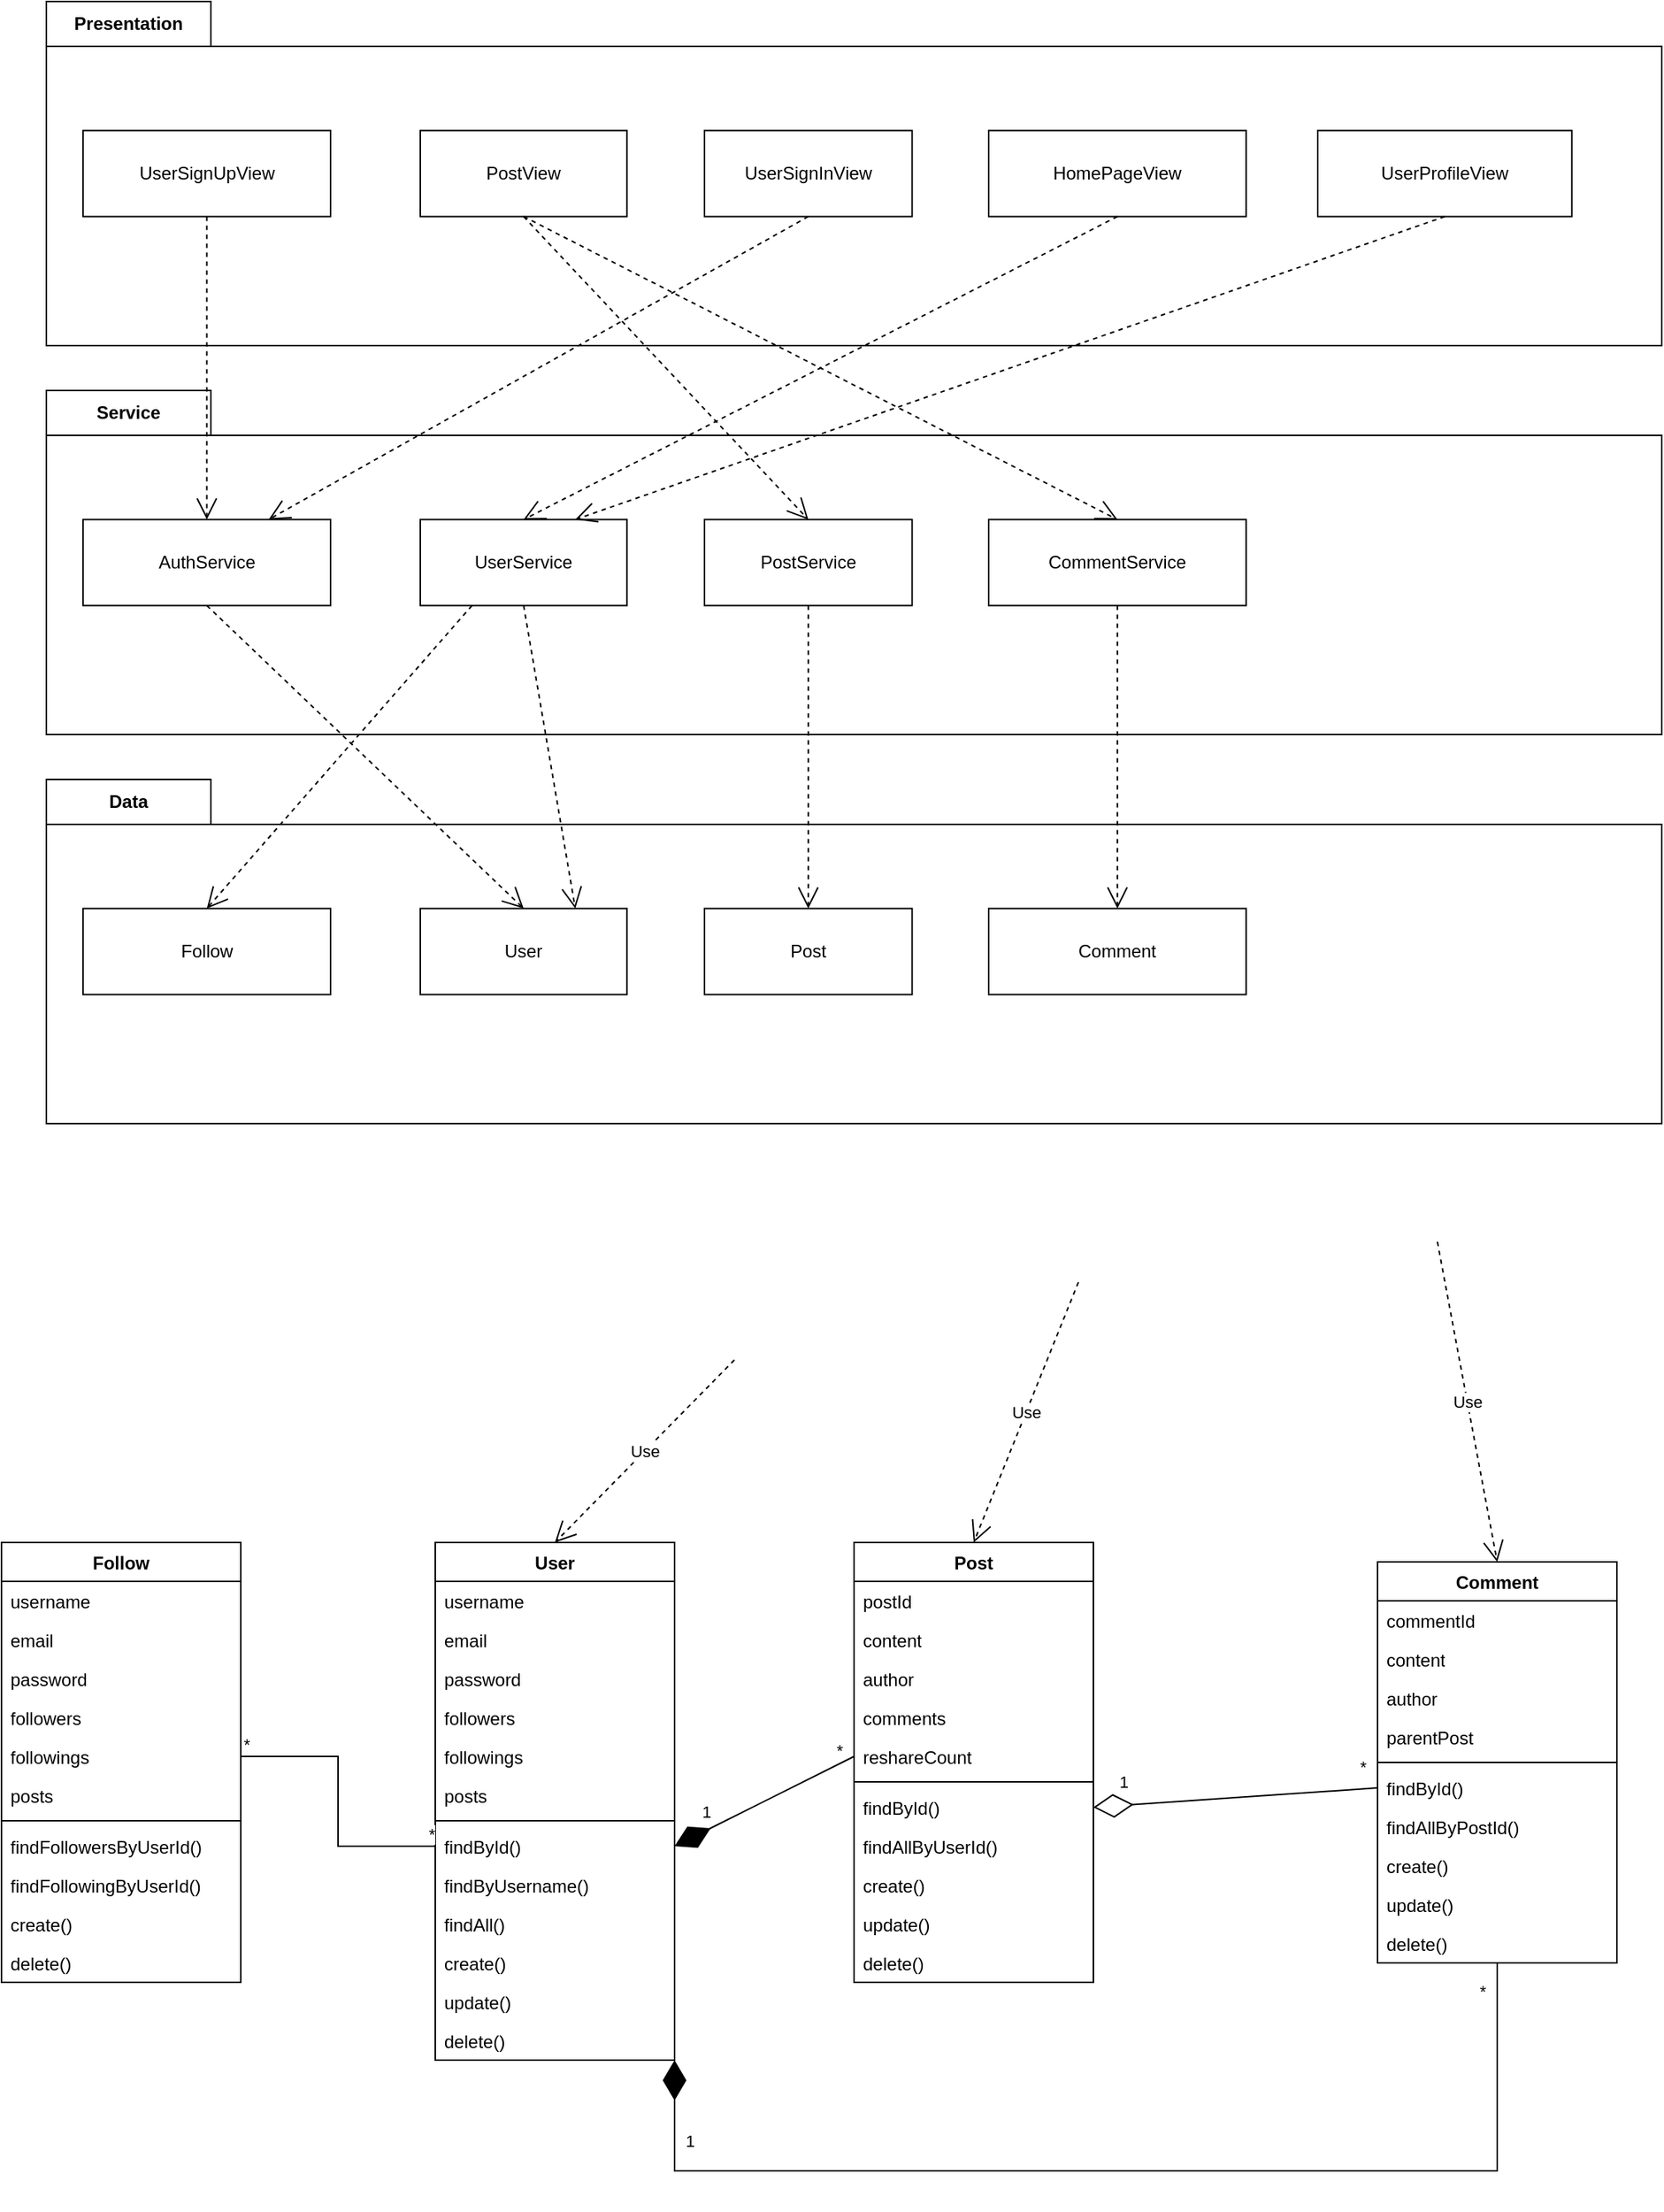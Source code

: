 <mxfile version="22.1.5" type="github">
  <diagram name="Page-1" id="UT8CZ-kKXrXBAKMA9dyA">
    <mxGraphModel dx="2834" dy="1744" grid="1" gridSize="10" guides="1" tooltips="1" connect="1" arrows="1" fold="1" page="1" pageScale="1" pageWidth="850" pageHeight="1100" math="0" shadow="0">
      <root>
        <mxCell id="0" />
        <mxCell id="1" parent="0" />
        <mxCell id="s4YndSarPMpqqNExpwYl-1" value="User" style="swimlane;fontStyle=1;align=center;verticalAlign=top;childLayout=stackLayout;horizontal=1;startSize=26;horizontalStack=0;resizeParent=1;resizeParentMax=0;resizeLast=0;collapsible=1;marginBottom=0;whiteSpace=wrap;html=1;" parent="1" vertex="1">
          <mxGeometry x="-720" y="600" width="160" height="346" as="geometry" />
        </mxCell>
        <mxCell id="s4YndSarPMpqqNExpwYl-19" value="username" style="text;strokeColor=none;fillColor=none;align=left;verticalAlign=top;spacingLeft=4;spacingRight=4;overflow=hidden;rotatable=0;points=[[0,0.5],[1,0.5]];portConstraint=eastwest;whiteSpace=wrap;html=1;" parent="s4YndSarPMpqqNExpwYl-1" vertex="1">
          <mxGeometry y="26" width="160" height="26" as="geometry" />
        </mxCell>
        <mxCell id="uorjEG0-72uclnNMncX7-30" value="email" style="text;strokeColor=none;fillColor=none;align=left;verticalAlign=top;spacingLeft=4;spacingRight=4;overflow=hidden;rotatable=0;points=[[0,0.5],[1,0.5]];portConstraint=eastwest;whiteSpace=wrap;html=1;" parent="s4YndSarPMpqqNExpwYl-1" vertex="1">
          <mxGeometry y="52" width="160" height="26" as="geometry" />
        </mxCell>
        <mxCell id="s4YndSarPMpqqNExpwYl-20" value="password" style="text;strokeColor=none;fillColor=none;align=left;verticalAlign=top;spacingLeft=4;spacingRight=4;overflow=hidden;rotatable=0;points=[[0,0.5],[1,0.5]];portConstraint=eastwest;whiteSpace=wrap;html=1;" parent="s4YndSarPMpqqNExpwYl-1" vertex="1">
          <mxGeometry y="78" width="160" height="26" as="geometry" />
        </mxCell>
        <mxCell id="s4YndSarPMpqqNExpwYl-94" value="followers" style="text;strokeColor=none;fillColor=none;align=left;verticalAlign=top;spacingLeft=4;spacingRight=4;overflow=hidden;rotatable=0;points=[[0,0.5],[1,0.5]];portConstraint=eastwest;whiteSpace=wrap;html=1;" parent="s4YndSarPMpqqNExpwYl-1" vertex="1">
          <mxGeometry y="104" width="160" height="26" as="geometry" />
        </mxCell>
        <mxCell id="s4YndSarPMpqqNExpwYl-95" value="followings" style="text;strokeColor=none;fillColor=none;align=left;verticalAlign=top;spacingLeft=4;spacingRight=4;overflow=hidden;rotatable=0;points=[[0,0.5],[1,0.5]];portConstraint=eastwest;whiteSpace=wrap;html=1;" parent="s4YndSarPMpqqNExpwYl-1" vertex="1">
          <mxGeometry y="130" width="160" height="26" as="geometry" />
        </mxCell>
        <mxCell id="s4YndSarPMpqqNExpwYl-18" value="posts" style="text;strokeColor=none;fillColor=none;align=left;verticalAlign=top;spacingLeft=4;spacingRight=4;overflow=hidden;rotatable=0;points=[[0,0.5],[1,0.5]];portConstraint=eastwest;whiteSpace=wrap;html=1;" parent="s4YndSarPMpqqNExpwYl-1" vertex="1">
          <mxGeometry y="156" width="160" height="26" as="geometry" />
        </mxCell>
        <mxCell id="s4YndSarPMpqqNExpwYl-3" value="" style="line;strokeWidth=1;fillColor=none;align=left;verticalAlign=middle;spacingTop=-1;spacingLeft=3;spacingRight=3;rotatable=0;labelPosition=right;points=[];portConstraint=eastwest;strokeColor=inherit;" parent="s4YndSarPMpqqNExpwYl-1" vertex="1">
          <mxGeometry y="182" width="160" height="8" as="geometry" />
        </mxCell>
        <mxCell id="uorjEG0-72uclnNMncX7-3" value="findById()" style="text;strokeColor=none;fillColor=none;align=left;verticalAlign=top;spacingLeft=4;spacingRight=4;overflow=hidden;rotatable=0;points=[[0,0.5],[1,0.5]];portConstraint=eastwest;whiteSpace=wrap;html=1;" parent="s4YndSarPMpqqNExpwYl-1" vertex="1">
          <mxGeometry y="190" width="160" height="26" as="geometry" />
        </mxCell>
        <mxCell id="s4YndSarPMpqqNExpwYl-22" value="findByUsername()" style="text;strokeColor=none;fillColor=none;align=left;verticalAlign=top;spacingLeft=4;spacingRight=4;overflow=hidden;rotatable=0;points=[[0,0.5],[1,0.5]];portConstraint=eastwest;whiteSpace=wrap;html=1;" parent="s4YndSarPMpqqNExpwYl-1" vertex="1">
          <mxGeometry y="216" width="160" height="26" as="geometry" />
        </mxCell>
        <mxCell id="s4YndSarPMpqqNExpwYl-23" value="findAll()" style="text;strokeColor=none;fillColor=none;align=left;verticalAlign=top;spacingLeft=4;spacingRight=4;overflow=hidden;rotatable=0;points=[[0,0.5],[1,0.5]];portConstraint=eastwest;whiteSpace=wrap;html=1;" parent="s4YndSarPMpqqNExpwYl-1" vertex="1">
          <mxGeometry y="242" width="160" height="26" as="geometry" />
        </mxCell>
        <mxCell id="s4YndSarPMpqqNExpwYl-24" value="create()" style="text;strokeColor=none;fillColor=none;align=left;verticalAlign=top;spacingLeft=4;spacingRight=4;overflow=hidden;rotatable=0;points=[[0,0.5],[1,0.5]];portConstraint=eastwest;whiteSpace=wrap;html=1;" parent="s4YndSarPMpqqNExpwYl-1" vertex="1">
          <mxGeometry y="268" width="160" height="26" as="geometry" />
        </mxCell>
        <mxCell id="s4YndSarPMpqqNExpwYl-25" value="update()" style="text;strokeColor=none;fillColor=none;align=left;verticalAlign=top;spacingLeft=4;spacingRight=4;overflow=hidden;rotatable=0;points=[[0,0.5],[1,0.5]];portConstraint=eastwest;whiteSpace=wrap;html=1;" parent="s4YndSarPMpqqNExpwYl-1" vertex="1">
          <mxGeometry y="294" width="160" height="26" as="geometry" />
        </mxCell>
        <mxCell id="uorjEG0-72uclnNMncX7-2" value="delete()" style="text;strokeColor=none;fillColor=none;align=left;verticalAlign=top;spacingLeft=4;spacingRight=4;overflow=hidden;rotatable=0;points=[[0,0.5],[1,0.5]];portConstraint=eastwest;whiteSpace=wrap;html=1;" parent="s4YndSarPMpqqNExpwYl-1" vertex="1">
          <mxGeometry y="320" width="160" height="26" as="geometry" />
        </mxCell>
        <mxCell id="s4YndSarPMpqqNExpwYl-5" value="Comment" style="swimlane;fontStyle=1;align=center;verticalAlign=top;childLayout=stackLayout;horizontal=1;startSize=26;horizontalStack=0;resizeParent=1;resizeParentMax=0;resizeLast=0;collapsible=1;marginBottom=0;whiteSpace=wrap;html=1;" parent="1" vertex="1">
          <mxGeometry x="-90" y="613" width="160" height="268" as="geometry" />
        </mxCell>
        <mxCell id="s4YndSarPMpqqNExpwYl-6" value="commentId" style="text;strokeColor=none;fillColor=none;align=left;verticalAlign=top;spacingLeft=4;spacingRight=4;overflow=hidden;rotatable=0;points=[[0,0.5],[1,0.5]];portConstraint=eastwest;whiteSpace=wrap;html=1;" parent="s4YndSarPMpqqNExpwYl-5" vertex="1">
          <mxGeometry y="26" width="160" height="26" as="geometry" />
        </mxCell>
        <mxCell id="s4YndSarPMpqqNExpwYl-123" value="content" style="text;strokeColor=none;fillColor=none;align=left;verticalAlign=top;spacingLeft=4;spacingRight=4;overflow=hidden;rotatable=0;points=[[0,0.5],[1,0.5]];portConstraint=eastwest;whiteSpace=wrap;html=1;" parent="s4YndSarPMpqqNExpwYl-5" vertex="1">
          <mxGeometry y="52" width="160" height="26" as="geometry" />
        </mxCell>
        <mxCell id="s4YndSarPMpqqNExpwYl-124" value="author" style="text;strokeColor=none;fillColor=none;align=left;verticalAlign=top;spacingLeft=4;spacingRight=4;overflow=hidden;rotatable=0;points=[[0,0.5],[1,0.5]];portConstraint=eastwest;whiteSpace=wrap;html=1;" parent="s4YndSarPMpqqNExpwYl-5" vertex="1">
          <mxGeometry y="78" width="160" height="26" as="geometry" />
        </mxCell>
        <mxCell id="s4YndSarPMpqqNExpwYl-125" value="parentPost" style="text;strokeColor=none;fillColor=none;align=left;verticalAlign=top;spacingLeft=4;spacingRight=4;overflow=hidden;rotatable=0;points=[[0,0.5],[1,0.5]];portConstraint=eastwest;whiteSpace=wrap;html=1;" parent="s4YndSarPMpqqNExpwYl-5" vertex="1">
          <mxGeometry y="104" width="160" height="26" as="geometry" />
        </mxCell>
        <mxCell id="s4YndSarPMpqqNExpwYl-7" value="" style="line;strokeWidth=1;fillColor=none;align=left;verticalAlign=middle;spacingTop=-1;spacingLeft=3;spacingRight=3;rotatable=0;labelPosition=right;points=[];portConstraint=eastwest;strokeColor=inherit;" parent="s4YndSarPMpqqNExpwYl-5" vertex="1">
          <mxGeometry y="130" width="160" height="8" as="geometry" />
        </mxCell>
        <mxCell id="uorjEG0-72uclnNMncX7-110" value="findById()" style="text;strokeColor=none;fillColor=none;align=left;verticalAlign=top;spacingLeft=4;spacingRight=4;overflow=hidden;rotatable=0;points=[[0,0.5],[1,0.5]];portConstraint=eastwest;whiteSpace=wrap;html=1;" parent="s4YndSarPMpqqNExpwYl-5" vertex="1">
          <mxGeometry y="138" width="160" height="26" as="geometry" />
        </mxCell>
        <mxCell id="uorjEG0-72uclnNMncX7-111" value="findAllByPostId()" style="text;strokeColor=none;fillColor=none;align=left;verticalAlign=top;spacingLeft=4;spacingRight=4;overflow=hidden;rotatable=0;points=[[0,0.5],[1,0.5]];portConstraint=eastwest;whiteSpace=wrap;html=1;" parent="s4YndSarPMpqqNExpwYl-5" vertex="1">
          <mxGeometry y="164" width="160" height="26" as="geometry" />
        </mxCell>
        <mxCell id="s4YndSarPMpqqNExpwYl-8" value="create()" style="text;strokeColor=none;fillColor=none;align=left;verticalAlign=top;spacingLeft=4;spacingRight=4;overflow=hidden;rotatable=0;points=[[0,0.5],[1,0.5]];portConstraint=eastwest;whiteSpace=wrap;html=1;" parent="s4YndSarPMpqqNExpwYl-5" vertex="1">
          <mxGeometry y="190" width="160" height="26" as="geometry" />
        </mxCell>
        <mxCell id="uorjEG0-72uclnNMncX7-112" value="update()" style="text;strokeColor=none;fillColor=none;align=left;verticalAlign=top;spacingLeft=4;spacingRight=4;overflow=hidden;rotatable=0;points=[[0,0.5],[1,0.5]];portConstraint=eastwest;whiteSpace=wrap;html=1;" parent="s4YndSarPMpqqNExpwYl-5" vertex="1">
          <mxGeometry y="216" width="160" height="26" as="geometry" />
        </mxCell>
        <mxCell id="uorjEG0-72uclnNMncX7-113" value="delete()" style="text;strokeColor=none;fillColor=none;align=left;verticalAlign=top;spacingLeft=4;spacingRight=4;overflow=hidden;rotatable=0;points=[[0,0.5],[1,0.5]];portConstraint=eastwest;whiteSpace=wrap;html=1;" parent="s4YndSarPMpqqNExpwYl-5" vertex="1">
          <mxGeometry y="242" width="160" height="26" as="geometry" />
        </mxCell>
        <mxCell id="s4YndSarPMpqqNExpwYl-26" value="Post" style="swimlane;fontStyle=1;align=center;verticalAlign=top;childLayout=stackLayout;horizontal=1;startSize=26;horizontalStack=0;resizeParent=1;resizeParentMax=0;resizeLast=0;collapsible=1;marginBottom=0;whiteSpace=wrap;html=1;" parent="1" vertex="1">
          <mxGeometry x="-440" y="600" width="160" height="294" as="geometry" />
        </mxCell>
        <mxCell id="s4YndSarPMpqqNExpwYl-27" value="postId" style="text;strokeColor=none;fillColor=none;align=left;verticalAlign=top;spacingLeft=4;spacingRight=4;overflow=hidden;rotatable=0;points=[[0,0.5],[1,0.5]];portConstraint=eastwest;whiteSpace=wrap;html=1;" parent="s4YndSarPMpqqNExpwYl-26" vertex="1">
          <mxGeometry y="26" width="160" height="26" as="geometry" />
        </mxCell>
        <mxCell id="s4YndSarPMpqqNExpwYl-28" value="content" style="text;strokeColor=none;fillColor=none;align=left;verticalAlign=top;spacingLeft=4;spacingRight=4;overflow=hidden;rotatable=0;points=[[0,0.5],[1,0.5]];portConstraint=eastwest;whiteSpace=wrap;html=1;" parent="s4YndSarPMpqqNExpwYl-26" vertex="1">
          <mxGeometry y="52" width="160" height="26" as="geometry" />
        </mxCell>
        <mxCell id="s4YndSarPMpqqNExpwYl-29" value="author" style="text;strokeColor=none;fillColor=none;align=left;verticalAlign=top;spacingLeft=4;spacingRight=4;overflow=hidden;rotatable=0;points=[[0,0.5],[1,0.5]];portConstraint=eastwest;whiteSpace=wrap;html=1;" parent="s4YndSarPMpqqNExpwYl-26" vertex="1">
          <mxGeometry y="78" width="160" height="26" as="geometry" />
        </mxCell>
        <mxCell id="s4YndSarPMpqqNExpwYl-30" value="comments" style="text;strokeColor=none;fillColor=none;align=left;verticalAlign=top;spacingLeft=4;spacingRight=4;overflow=hidden;rotatable=0;points=[[0,0.5],[1,0.5]];portConstraint=eastwest;whiteSpace=wrap;html=1;" parent="s4YndSarPMpqqNExpwYl-26" vertex="1">
          <mxGeometry y="104" width="160" height="26" as="geometry" />
        </mxCell>
        <mxCell id="s4YndSarPMpqqNExpwYl-32" value="reshareCount" style="text;strokeColor=none;fillColor=none;align=left;verticalAlign=top;spacingLeft=4;spacingRight=4;overflow=hidden;rotatable=0;points=[[0,0.5],[1,0.5]];portConstraint=eastwest;whiteSpace=wrap;html=1;" parent="s4YndSarPMpqqNExpwYl-26" vertex="1">
          <mxGeometry y="130" width="160" height="26" as="geometry" />
        </mxCell>
        <mxCell id="s4YndSarPMpqqNExpwYl-31" value="" style="line;strokeWidth=1;fillColor=none;align=left;verticalAlign=middle;spacingTop=-1;spacingLeft=3;spacingRight=3;rotatable=0;labelPosition=right;points=[];portConstraint=eastwest;strokeColor=inherit;" parent="s4YndSarPMpqqNExpwYl-26" vertex="1">
          <mxGeometry y="156" width="160" height="8" as="geometry" />
        </mxCell>
        <mxCell id="uorjEG0-72uclnNMncX7-1" value="findById()" style="text;strokeColor=none;fillColor=none;align=left;verticalAlign=top;spacingLeft=4;spacingRight=4;overflow=hidden;rotatable=0;points=[[0,0.5],[1,0.5]];portConstraint=eastwest;whiteSpace=wrap;html=1;" parent="s4YndSarPMpqqNExpwYl-26" vertex="1">
          <mxGeometry y="164" width="160" height="26" as="geometry" />
        </mxCell>
        <mxCell id="s4YndSarPMpqqNExpwYl-33" value="findAllByUserId()" style="text;strokeColor=none;fillColor=none;align=left;verticalAlign=top;spacingLeft=4;spacingRight=4;overflow=hidden;rotatable=0;points=[[0,0.5],[1,0.5]];portConstraint=eastwest;whiteSpace=wrap;html=1;" parent="s4YndSarPMpqqNExpwYl-26" vertex="1">
          <mxGeometry y="190" width="160" height="26" as="geometry" />
        </mxCell>
        <mxCell id="uorjEG0-72uclnNMncX7-107" value="create()" style="text;strokeColor=none;fillColor=none;align=left;verticalAlign=top;spacingLeft=4;spacingRight=4;overflow=hidden;rotatable=0;points=[[0,0.5],[1,0.5]];portConstraint=eastwest;whiteSpace=wrap;html=1;" parent="s4YndSarPMpqqNExpwYl-26" vertex="1">
          <mxGeometry y="216" width="160" height="26" as="geometry" />
        </mxCell>
        <mxCell id="uorjEG0-72uclnNMncX7-108" value="update()" style="text;strokeColor=none;fillColor=none;align=left;verticalAlign=top;spacingLeft=4;spacingRight=4;overflow=hidden;rotatable=0;points=[[0,0.5],[1,0.5]];portConstraint=eastwest;whiteSpace=wrap;html=1;" parent="s4YndSarPMpqqNExpwYl-26" vertex="1">
          <mxGeometry y="242" width="160" height="26" as="geometry" />
        </mxCell>
        <mxCell id="uorjEG0-72uclnNMncX7-109" value="delete()" style="text;strokeColor=none;fillColor=none;align=left;verticalAlign=top;spacingLeft=4;spacingRight=4;overflow=hidden;rotatable=0;points=[[0,0.5],[1,0.5]];portConstraint=eastwest;whiteSpace=wrap;html=1;" parent="s4YndSarPMpqqNExpwYl-26" vertex="1">
          <mxGeometry y="268" width="160" height="26" as="geometry" />
        </mxCell>
        <mxCell id="uorjEG0-72uclnNMncX7-115" value="Follow" style="swimlane;fontStyle=1;align=center;verticalAlign=top;childLayout=stackLayout;horizontal=1;startSize=26;horizontalStack=0;resizeParent=1;resizeParentMax=0;resizeLast=0;collapsible=1;marginBottom=0;whiteSpace=wrap;html=1;" parent="1" vertex="1">
          <mxGeometry x="-1010" y="600" width="160" height="294" as="geometry" />
        </mxCell>
        <mxCell id="uorjEG0-72uclnNMncX7-116" value="username" style="text;strokeColor=none;fillColor=none;align=left;verticalAlign=top;spacingLeft=4;spacingRight=4;overflow=hidden;rotatable=0;points=[[0,0.5],[1,0.5]];portConstraint=eastwest;whiteSpace=wrap;html=1;" parent="uorjEG0-72uclnNMncX7-115" vertex="1">
          <mxGeometry y="26" width="160" height="26" as="geometry" />
        </mxCell>
        <mxCell id="uorjEG0-72uclnNMncX7-117" value="email" style="text;strokeColor=none;fillColor=none;align=left;verticalAlign=top;spacingLeft=4;spacingRight=4;overflow=hidden;rotatable=0;points=[[0,0.5],[1,0.5]];portConstraint=eastwest;whiteSpace=wrap;html=1;" parent="uorjEG0-72uclnNMncX7-115" vertex="1">
          <mxGeometry y="52" width="160" height="26" as="geometry" />
        </mxCell>
        <mxCell id="uorjEG0-72uclnNMncX7-118" value="password" style="text;strokeColor=none;fillColor=none;align=left;verticalAlign=top;spacingLeft=4;spacingRight=4;overflow=hidden;rotatable=0;points=[[0,0.5],[1,0.5]];portConstraint=eastwest;whiteSpace=wrap;html=1;" parent="uorjEG0-72uclnNMncX7-115" vertex="1">
          <mxGeometry y="78" width="160" height="26" as="geometry" />
        </mxCell>
        <mxCell id="uorjEG0-72uclnNMncX7-119" value="followers" style="text;strokeColor=none;fillColor=none;align=left;verticalAlign=top;spacingLeft=4;spacingRight=4;overflow=hidden;rotatable=0;points=[[0,0.5],[1,0.5]];portConstraint=eastwest;whiteSpace=wrap;html=1;" parent="uorjEG0-72uclnNMncX7-115" vertex="1">
          <mxGeometry y="104" width="160" height="26" as="geometry" />
        </mxCell>
        <mxCell id="uorjEG0-72uclnNMncX7-120" value="followings" style="text;strokeColor=none;fillColor=none;align=left;verticalAlign=top;spacingLeft=4;spacingRight=4;overflow=hidden;rotatable=0;points=[[0,0.5],[1,0.5]];portConstraint=eastwest;whiteSpace=wrap;html=1;" parent="uorjEG0-72uclnNMncX7-115" vertex="1">
          <mxGeometry y="130" width="160" height="26" as="geometry" />
        </mxCell>
        <mxCell id="uorjEG0-72uclnNMncX7-121" value="posts" style="text;strokeColor=none;fillColor=none;align=left;verticalAlign=top;spacingLeft=4;spacingRight=4;overflow=hidden;rotatable=0;points=[[0,0.5],[1,0.5]];portConstraint=eastwest;whiteSpace=wrap;html=1;" parent="uorjEG0-72uclnNMncX7-115" vertex="1">
          <mxGeometry y="156" width="160" height="26" as="geometry" />
        </mxCell>
        <mxCell id="uorjEG0-72uclnNMncX7-122" value="" style="line;strokeWidth=1;fillColor=none;align=left;verticalAlign=middle;spacingTop=-1;spacingLeft=3;spacingRight=3;rotatable=0;labelPosition=right;points=[];portConstraint=eastwest;strokeColor=inherit;" parent="uorjEG0-72uclnNMncX7-115" vertex="1">
          <mxGeometry y="182" width="160" height="8" as="geometry" />
        </mxCell>
        <mxCell id="uorjEG0-72uclnNMncX7-123" value="findFollowersByUserId()" style="text;strokeColor=none;fillColor=none;align=left;verticalAlign=top;spacingLeft=4;spacingRight=4;overflow=hidden;rotatable=0;points=[[0,0.5],[1,0.5]];portConstraint=eastwest;whiteSpace=wrap;html=1;" parent="uorjEG0-72uclnNMncX7-115" vertex="1">
          <mxGeometry y="190" width="160" height="26" as="geometry" />
        </mxCell>
        <mxCell id="uorjEG0-72uclnNMncX7-124" value="findFollowingByUserId()" style="text;strokeColor=none;fillColor=none;align=left;verticalAlign=top;spacingLeft=4;spacingRight=4;overflow=hidden;rotatable=0;points=[[0,0.5],[1,0.5]];portConstraint=eastwest;whiteSpace=wrap;html=1;" parent="uorjEG0-72uclnNMncX7-115" vertex="1">
          <mxGeometry y="216" width="160" height="26" as="geometry" />
        </mxCell>
        <mxCell id="uorjEG0-72uclnNMncX7-126" value="create()" style="text;strokeColor=none;fillColor=none;align=left;verticalAlign=top;spacingLeft=4;spacingRight=4;overflow=hidden;rotatable=0;points=[[0,0.5],[1,0.5]];portConstraint=eastwest;whiteSpace=wrap;html=1;" parent="uorjEG0-72uclnNMncX7-115" vertex="1">
          <mxGeometry y="242" width="160" height="26" as="geometry" />
        </mxCell>
        <mxCell id="uorjEG0-72uclnNMncX7-128" value="delete()" style="text;strokeColor=none;fillColor=none;align=left;verticalAlign=top;spacingLeft=4;spacingRight=4;overflow=hidden;rotatable=0;points=[[0,0.5],[1,0.5]];portConstraint=eastwest;whiteSpace=wrap;html=1;" parent="uorjEG0-72uclnNMncX7-115" vertex="1">
          <mxGeometry y="268" width="160" height="26" as="geometry" />
        </mxCell>
        <mxCell id="uorjEG0-72uclnNMncX7-129" value="" style="endArrow=none;html=1;edgeStyle=orthogonalEdgeStyle;rounded=0;exitX=1;exitY=0.5;exitDx=0;exitDy=0;entryX=0;entryY=0.5;entryDx=0;entryDy=0;" parent="1" source="uorjEG0-72uclnNMncX7-120" target="uorjEG0-72uclnNMncX7-3" edge="1">
          <mxGeometry relative="1" as="geometry">
            <mxPoint x="-820" y="772.5" as="sourcePoint" />
            <mxPoint x="-660" y="772.5" as="targetPoint" />
          </mxGeometry>
        </mxCell>
        <mxCell id="uorjEG0-72uclnNMncX7-130" value="*" style="edgeLabel;resizable=0;html=1;align=left;verticalAlign=bottom;" parent="uorjEG0-72uclnNMncX7-129" connectable="0" vertex="1">
          <mxGeometry x="-1" relative="1" as="geometry" />
        </mxCell>
        <mxCell id="uorjEG0-72uclnNMncX7-131" value="*" style="edgeLabel;resizable=0;html=1;align=right;verticalAlign=bottom;" parent="uorjEG0-72uclnNMncX7-129" connectable="0" vertex="1">
          <mxGeometry x="1" relative="1" as="geometry" />
        </mxCell>
        <mxCell id="uorjEG0-72uclnNMncX7-135" value="" style="endArrow=diamondThin;endFill=1;endSize=24;html=1;rounded=0;entryX=1;entryY=0.5;entryDx=0;entryDy=0;exitX=0;exitY=0.5;exitDx=0;exitDy=0;" parent="1" source="s4YndSarPMpqqNExpwYl-32" target="uorjEG0-72uclnNMncX7-3" edge="1">
          <mxGeometry width="160" relative="1" as="geometry">
            <mxPoint x="-470" y="750" as="sourcePoint" />
            <mxPoint x="-530" y="770" as="targetPoint" />
          </mxGeometry>
        </mxCell>
        <mxCell id="uorjEG0-72uclnNMncX7-136" value="*" style="edgeLabel;html=1;align=center;verticalAlign=middle;resizable=0;points=[];" parent="uorjEG0-72uclnNMncX7-135" vertex="1" connectable="0">
          <mxGeometry x="0.733" y="-2" relative="1" as="geometry">
            <mxPoint x="95" y="-55" as="offset" />
          </mxGeometry>
        </mxCell>
        <mxCell id="uorjEG0-72uclnNMncX7-137" value="1" style="edgeLabel;html=1;align=center;verticalAlign=middle;resizable=0;points=[];" parent="uorjEG0-72uclnNMncX7-135" vertex="1" connectable="0">
          <mxGeometry x="0.673" y="1" relative="1" as="geometry">
            <mxPoint y="-14" as="offset" />
          </mxGeometry>
        </mxCell>
        <mxCell id="uorjEG0-72uclnNMncX7-138" value="" style="endArrow=diamondThin;endFill=1;endSize=24;html=1;rounded=0;entryX=1;entryY=1;entryDx=0;entryDy=0;edgeStyle=elbowEdgeStyle;exitX=0.5;exitY=1;exitDx=0;exitDy=0;" parent="1" source="s4YndSarPMpqqNExpwYl-5" target="s4YndSarPMpqqNExpwYl-1" edge="1">
          <mxGeometry width="160" relative="1" as="geometry">
            <mxPoint x="-160" y="950" as="sourcePoint" />
            <mxPoint x="-330" y="970" as="targetPoint" />
            <Array as="points">
              <mxPoint x="-340" y="1020" />
            </Array>
          </mxGeometry>
        </mxCell>
        <mxCell id="uorjEG0-72uclnNMncX7-139" value="*" style="edgeLabel;html=1;align=center;verticalAlign=middle;resizable=0;points=[];" parent="uorjEG0-72uclnNMncX7-138" vertex="1" connectable="0">
          <mxGeometry x="0.733" y="-2" relative="1" as="geometry">
            <mxPoint x="512" y="-118" as="offset" />
          </mxGeometry>
        </mxCell>
        <mxCell id="uorjEG0-72uclnNMncX7-140" value="1" style="edgeLabel;html=1;align=center;verticalAlign=middle;resizable=0;points=[];" parent="uorjEG0-72uclnNMncX7-138" vertex="1" connectable="0">
          <mxGeometry x="0.673" y="1" relative="1" as="geometry">
            <mxPoint x="-41" y="-21" as="offset" />
          </mxGeometry>
        </mxCell>
        <mxCell id="uorjEG0-72uclnNMncX7-141" value="" style="endArrow=diamondThin;endFill=0;endSize=24;html=1;rounded=0;entryX=1;entryY=0.5;entryDx=0;entryDy=0;exitX=0;exitY=0.5;exitDx=0;exitDy=0;" parent="1" source="uorjEG0-72uclnNMncX7-110" target="uorjEG0-72uclnNMncX7-1" edge="1">
          <mxGeometry width="160" relative="1" as="geometry">
            <mxPoint x="-460" y="940" as="sourcePoint" />
            <mxPoint x="-300" y="940" as="targetPoint" />
          </mxGeometry>
        </mxCell>
        <mxCell id="uorjEG0-72uclnNMncX7-142" value="1" style="edgeLabel;html=1;align=center;verticalAlign=middle;resizable=0;points=[];" parent="uorjEG0-72uclnNMncX7-141" vertex="1" connectable="0">
          <mxGeometry x="0.871" y="-4" relative="1" as="geometry">
            <mxPoint x="8" y="-12" as="offset" />
          </mxGeometry>
        </mxCell>
        <mxCell id="uorjEG0-72uclnNMncX7-143" value="*" style="edgeLabel;html=1;align=center;verticalAlign=middle;resizable=0;points=[];" parent="uorjEG0-72uclnNMncX7-141" vertex="1" connectable="0">
          <mxGeometry x="0.82" y="-2" relative="1" as="geometry">
            <mxPoint x="163" y="-24" as="offset" />
          </mxGeometry>
        </mxCell>
        <mxCell id="uorjEG0-72uclnNMncX7-144" value="Use" style="endArrow=open;endSize=12;dashed=1;html=1;rounded=0;exitX=0.5;exitY=1;exitDx=0;exitDy=0;entryX=0.5;entryY=0;entryDx=0;entryDy=0;" parent="1" target="s4YndSarPMpqqNExpwYl-1" edge="1">
          <mxGeometry width="160" relative="1" as="geometry">
            <mxPoint x="-520" y="478" as="sourcePoint" />
            <mxPoint x="-600" y="510" as="targetPoint" />
          </mxGeometry>
        </mxCell>
        <mxCell id="uorjEG0-72uclnNMncX7-145" value="Use" style="endArrow=open;endSize=12;dashed=1;html=1;rounded=0;exitX=0.5;exitY=1;exitDx=0;exitDy=0;entryX=0.5;entryY=0;entryDx=0;entryDy=0;" parent="1" target="s4YndSarPMpqqNExpwYl-26" edge="1">
          <mxGeometry width="160" relative="1" as="geometry">
            <mxPoint x="-290" y="426" as="sourcePoint" />
            <mxPoint x="-410" y="582" as="targetPoint" />
          </mxGeometry>
        </mxCell>
        <mxCell id="uorjEG0-72uclnNMncX7-150" value="Use" style="endArrow=open;endSize=12;dashed=1;html=1;rounded=0;entryX=0.5;entryY=0;entryDx=0;entryDy=0;exitX=0.5;exitY=0.962;exitDx=0;exitDy=0;exitPerimeter=0;" parent="1" target="s4YndSarPMpqqNExpwYl-5" edge="1">
          <mxGeometry width="160" relative="1" as="geometry">
            <mxPoint x="-50" y="399.012" as="sourcePoint" />
            <mxPoint x="-120" y="600" as="targetPoint" />
          </mxGeometry>
        </mxCell>
        <mxCell id="2-DoI7EDZAkhtJbzjAjC-1" value="Presentation" style="shape=folder;fontStyle=1;tabWidth=110;tabHeight=30;tabPosition=left;html=1;boundedLbl=1;labelInHeader=1;container=1;collapsible=0;whiteSpace=wrap;" vertex="1" parent="1">
          <mxGeometry x="-980" y="-430" width="1080" height="230" as="geometry" />
        </mxCell>
        <mxCell id="2-DoI7EDZAkhtJbzjAjC-2" value="" style="html=1;strokeColor=none;resizeWidth=1;resizeHeight=1;fillColor=none;part=1;connectable=0;allowArrows=0;deletable=0;whiteSpace=wrap;" vertex="1" parent="2-DoI7EDZAkhtJbzjAjC-1">
          <mxGeometry width="1080" height="162.917" relative="1" as="geometry">
            <mxPoint y="30" as="offset" />
          </mxGeometry>
        </mxCell>
        <mxCell id="2-DoI7EDZAkhtJbzjAjC-4" value="UserSignUpView" style="html=1;whiteSpace=wrap;" vertex="1" parent="2-DoI7EDZAkhtJbzjAjC-1">
          <mxGeometry x="24.55" y="86.25" width="165.45" height="57.5" as="geometry" />
        </mxCell>
        <mxCell id="2-DoI7EDZAkhtJbzjAjC-5" value="HomePageView" style="html=1;whiteSpace=wrap;" vertex="1" parent="2-DoI7EDZAkhtJbzjAjC-1">
          <mxGeometry x="630" y="86.25" width="172.15" height="57.5" as="geometry" />
        </mxCell>
        <mxCell id="2-DoI7EDZAkhtJbzjAjC-6" value="UserProfileView" style="html=1;whiteSpace=wrap;" vertex="1" parent="2-DoI7EDZAkhtJbzjAjC-1">
          <mxGeometry x="850" y="86.25" width="169.87" height="57.5" as="geometry" />
        </mxCell>
        <mxCell id="2-DoI7EDZAkhtJbzjAjC-7" value="UserSignInView" style="html=1;whiteSpace=wrap;" vertex="1" parent="2-DoI7EDZAkhtJbzjAjC-1">
          <mxGeometry x="440" y="86.25" width="138.8" height="57.5" as="geometry" />
        </mxCell>
        <mxCell id="2-DoI7EDZAkhtJbzjAjC-8" value="PostView" style="html=1;whiteSpace=wrap;" vertex="1" parent="2-DoI7EDZAkhtJbzjAjC-1">
          <mxGeometry x="250" y="86.25" width="138.18" height="57.5" as="geometry" />
        </mxCell>
        <mxCell id="2-DoI7EDZAkhtJbzjAjC-9" value="Service" style="shape=folder;fontStyle=1;tabWidth=110;tabHeight=30;tabPosition=left;html=1;boundedLbl=1;labelInHeader=1;container=1;collapsible=0;whiteSpace=wrap;" vertex="1" parent="1">
          <mxGeometry x="-980" y="-170" width="1080" height="230" as="geometry" />
        </mxCell>
        <mxCell id="2-DoI7EDZAkhtJbzjAjC-10" value="" style="html=1;strokeColor=none;resizeWidth=1;resizeHeight=1;fillColor=none;part=1;connectable=0;allowArrows=0;deletable=0;whiteSpace=wrap;" vertex="1" parent="2-DoI7EDZAkhtJbzjAjC-9">
          <mxGeometry width="1080" height="162.917" relative="1" as="geometry">
            <mxPoint y="30" as="offset" />
          </mxGeometry>
        </mxCell>
        <mxCell id="2-DoI7EDZAkhtJbzjAjC-11" value="AuthService" style="html=1;whiteSpace=wrap;" vertex="1" parent="2-DoI7EDZAkhtJbzjAjC-9">
          <mxGeometry x="24.55" y="86.25" width="165.45" height="57.5" as="geometry" />
        </mxCell>
        <mxCell id="2-DoI7EDZAkhtJbzjAjC-12" value="CommentService" style="html=1;whiteSpace=wrap;" vertex="1" parent="2-DoI7EDZAkhtJbzjAjC-9">
          <mxGeometry x="630" y="86.25" width="172.15" height="57.5" as="geometry" />
        </mxCell>
        <mxCell id="2-DoI7EDZAkhtJbzjAjC-14" value="PostService" style="html=1;whiteSpace=wrap;" vertex="1" parent="2-DoI7EDZAkhtJbzjAjC-9">
          <mxGeometry x="440" y="86.25" width="138.8" height="57.5" as="geometry" />
        </mxCell>
        <mxCell id="2-DoI7EDZAkhtJbzjAjC-15" value="UserService" style="html=1;whiteSpace=wrap;" vertex="1" parent="2-DoI7EDZAkhtJbzjAjC-9">
          <mxGeometry x="250" y="86.25" width="138.18" height="57.5" as="geometry" />
        </mxCell>
        <mxCell id="2-DoI7EDZAkhtJbzjAjC-18" value="" style="endArrow=open;endSize=12;dashed=1;html=1;rounded=0;exitX=0.5;exitY=1;exitDx=0;exitDy=0;entryX=0.5;entryY=0;entryDx=0;entryDy=0;" edge="1" parent="1" source="2-DoI7EDZAkhtJbzjAjC-4" target="2-DoI7EDZAkhtJbzjAjC-11">
          <mxGeometry width="160" relative="1" as="geometry">
            <mxPoint x="-850" y="-180" as="sourcePoint" />
            <mxPoint x="-690" y="-180" as="targetPoint" />
          </mxGeometry>
        </mxCell>
        <mxCell id="2-DoI7EDZAkhtJbzjAjC-19" value="" style="endArrow=open;endSize=12;dashed=1;html=1;rounded=0;exitX=0.5;exitY=1;exitDx=0;exitDy=0;entryX=0.75;entryY=0;entryDx=0;entryDy=0;" edge="1" parent="1" source="2-DoI7EDZAkhtJbzjAjC-7" target="2-DoI7EDZAkhtJbzjAjC-11">
          <mxGeometry width="160" relative="1" as="geometry">
            <mxPoint x="-863" y="-276" as="sourcePoint" />
            <mxPoint x="-863" y="-74" as="targetPoint" />
          </mxGeometry>
        </mxCell>
        <mxCell id="2-DoI7EDZAkhtJbzjAjC-21" value="" style="endArrow=open;endSize=12;dashed=1;html=1;rounded=0;exitX=0.5;exitY=1;exitDx=0;exitDy=0;entryX=0.5;entryY=0;entryDx=0;entryDy=0;" edge="1" parent="1" source="2-DoI7EDZAkhtJbzjAjC-5" target="2-DoI7EDZAkhtJbzjAjC-15">
          <mxGeometry width="160" relative="1" as="geometry">
            <mxPoint x="-461" y="-276" as="sourcePoint" />
            <mxPoint x="-821" y="-74" as="targetPoint" />
          </mxGeometry>
        </mxCell>
        <mxCell id="2-DoI7EDZAkhtJbzjAjC-22" value="" style="endArrow=open;endSize=12;dashed=1;html=1;rounded=0;exitX=0.5;exitY=1;exitDx=0;exitDy=0;entryX=0.75;entryY=0;entryDx=0;entryDy=0;" edge="1" parent="1" source="2-DoI7EDZAkhtJbzjAjC-6" target="2-DoI7EDZAkhtJbzjAjC-15">
          <mxGeometry width="160" relative="1" as="geometry">
            <mxPoint x="-451" y="-266" as="sourcePoint" />
            <mxPoint x="-811" y="-64" as="targetPoint" />
          </mxGeometry>
        </mxCell>
        <mxCell id="2-DoI7EDZAkhtJbzjAjC-23" value="" style="endArrow=open;endSize=12;dashed=1;html=1;rounded=0;exitX=0.5;exitY=1;exitDx=0;exitDy=0;entryX=0.5;entryY=0;entryDx=0;entryDy=0;" edge="1" parent="1" source="2-DoI7EDZAkhtJbzjAjC-8" target="2-DoI7EDZAkhtJbzjAjC-14">
          <mxGeometry width="160" relative="1" as="geometry">
            <mxPoint x="-441" y="-256" as="sourcePoint" />
            <mxPoint x="-801" y="-54" as="targetPoint" />
          </mxGeometry>
        </mxCell>
        <mxCell id="2-DoI7EDZAkhtJbzjAjC-24" value="" style="endArrow=open;endSize=12;dashed=1;html=1;rounded=0;exitX=0.5;exitY=1;exitDx=0;exitDy=0;entryX=0.5;entryY=0;entryDx=0;entryDy=0;" edge="1" parent="1" source="2-DoI7EDZAkhtJbzjAjC-8" target="2-DoI7EDZAkhtJbzjAjC-12">
          <mxGeometry width="160" relative="1" as="geometry">
            <mxPoint x="-431" y="-246" as="sourcePoint" />
            <mxPoint x="-791" y="-44" as="targetPoint" />
          </mxGeometry>
        </mxCell>
        <mxCell id="2-DoI7EDZAkhtJbzjAjC-25" value="Data" style="shape=folder;fontStyle=1;tabWidth=110;tabHeight=30;tabPosition=left;html=1;boundedLbl=1;labelInHeader=1;container=1;collapsible=0;whiteSpace=wrap;" vertex="1" parent="1">
          <mxGeometry x="-980" y="90" width="1080" height="230" as="geometry" />
        </mxCell>
        <mxCell id="2-DoI7EDZAkhtJbzjAjC-26" value="" style="html=1;strokeColor=none;resizeWidth=1;resizeHeight=1;fillColor=none;part=1;connectable=0;allowArrows=0;deletable=0;whiteSpace=wrap;" vertex="1" parent="2-DoI7EDZAkhtJbzjAjC-25">
          <mxGeometry width="1080" height="162.917" relative="1" as="geometry">
            <mxPoint y="30" as="offset" />
          </mxGeometry>
        </mxCell>
        <mxCell id="2-DoI7EDZAkhtJbzjAjC-27" value="Follow" style="html=1;whiteSpace=wrap;" vertex="1" parent="2-DoI7EDZAkhtJbzjAjC-25">
          <mxGeometry x="24.55" y="86.25" width="165.45" height="57.5" as="geometry" />
        </mxCell>
        <mxCell id="2-DoI7EDZAkhtJbzjAjC-28" value="Comment" style="html=1;whiteSpace=wrap;" vertex="1" parent="2-DoI7EDZAkhtJbzjAjC-25">
          <mxGeometry x="630" y="86.25" width="172.15" height="57.5" as="geometry" />
        </mxCell>
        <mxCell id="2-DoI7EDZAkhtJbzjAjC-29" value="Post" style="html=1;whiteSpace=wrap;" vertex="1" parent="2-DoI7EDZAkhtJbzjAjC-25">
          <mxGeometry x="440" y="86.25" width="138.8" height="57.5" as="geometry" />
        </mxCell>
        <mxCell id="2-DoI7EDZAkhtJbzjAjC-30" value="User" style="html=1;whiteSpace=wrap;" vertex="1" parent="2-DoI7EDZAkhtJbzjAjC-25">
          <mxGeometry x="250" y="86.25" width="138.18" height="57.5" as="geometry" />
        </mxCell>
        <mxCell id="2-DoI7EDZAkhtJbzjAjC-31" value="" style="endArrow=open;endSize=12;dashed=1;html=1;rounded=0;exitX=0.5;exitY=1;exitDx=0;exitDy=0;entryX=0.5;entryY=0;entryDx=0;entryDy=0;" edge="1" parent="1" source="2-DoI7EDZAkhtJbzjAjC-11" target="2-DoI7EDZAkhtJbzjAjC-30">
          <mxGeometry width="160" relative="1" as="geometry">
            <mxPoint x="-461" y="-276" as="sourcePoint" />
            <mxPoint x="-821" y="-74" as="targetPoint" />
          </mxGeometry>
        </mxCell>
        <mxCell id="2-DoI7EDZAkhtJbzjAjC-32" value="" style="endArrow=open;endSize=12;dashed=1;html=1;rounded=0;exitX=0.5;exitY=1;exitDx=0;exitDy=0;entryX=0.75;entryY=0;entryDx=0;entryDy=0;" edge="1" parent="1" source="2-DoI7EDZAkhtJbzjAjC-15" target="2-DoI7EDZAkhtJbzjAjC-30">
          <mxGeometry width="160" relative="1" as="geometry">
            <mxPoint x="-863" y="-16" as="sourcePoint" />
            <mxPoint x="-651" y="186" as="targetPoint" />
          </mxGeometry>
        </mxCell>
        <mxCell id="2-DoI7EDZAkhtJbzjAjC-33" value="" style="endArrow=open;endSize=12;dashed=1;html=1;rounded=0;exitX=0.25;exitY=1;exitDx=0;exitDy=0;entryX=0.5;entryY=0;entryDx=0;entryDy=0;" edge="1" parent="1" source="2-DoI7EDZAkhtJbzjAjC-15" target="2-DoI7EDZAkhtJbzjAjC-27">
          <mxGeometry width="160" relative="1" as="geometry">
            <mxPoint x="-853" y="-6" as="sourcePoint" />
            <mxPoint x="-641" y="196" as="targetPoint" />
          </mxGeometry>
        </mxCell>
        <mxCell id="2-DoI7EDZAkhtJbzjAjC-34" value="" style="endArrow=open;endSize=12;dashed=1;html=1;rounded=0;exitX=0.5;exitY=1;exitDx=0;exitDy=0;" edge="1" parent="1" source="2-DoI7EDZAkhtJbzjAjC-14" target="2-DoI7EDZAkhtJbzjAjC-29">
          <mxGeometry width="160" relative="1" as="geometry">
            <mxPoint x="-651" y="-16" as="sourcePoint" />
            <mxPoint x="-616" y="186" as="targetPoint" />
          </mxGeometry>
        </mxCell>
        <mxCell id="2-DoI7EDZAkhtJbzjAjC-35" value="" style="endArrow=open;endSize=12;dashed=1;html=1;rounded=0;exitX=0.5;exitY=1;exitDx=0;exitDy=0;entryX=0.5;entryY=0;entryDx=0;entryDy=0;" edge="1" parent="1" source="2-DoI7EDZAkhtJbzjAjC-12" target="2-DoI7EDZAkhtJbzjAjC-28">
          <mxGeometry width="160" relative="1" as="geometry">
            <mxPoint x="-461" y="-16" as="sourcePoint" />
            <mxPoint x="-461" y="186" as="targetPoint" />
          </mxGeometry>
        </mxCell>
      </root>
    </mxGraphModel>
  </diagram>
</mxfile>
